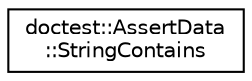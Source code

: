 digraph "Graphical Class Hierarchy"
{
 // LATEX_PDF_SIZE
  edge [fontname="Helvetica",fontsize="10",labelfontname="Helvetica",labelfontsize="10"];
  node [fontname="Helvetica",fontsize="10",shape=record];
  rankdir="LR";
  Node0 [label="doctest::AssertData\l::StringContains",height=0.2,width=0.4,color="black", fillcolor="white", style="filled",URL="$d8/d37/classdoctest_1_1AssertData_1_1StringContains.html",tooltip=" "];
}
